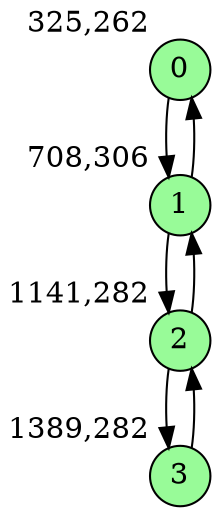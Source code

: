 digraph G {
graph [bgcolor=white]
node [shape=circle, style = filled, fillcolor=white,fixedsize=true, width=0.4, height=0.3 ]
0[xlabel="325,262", pos = "0,0.6875!", fillcolor=palegreen ];
1[xlabel="708,306", pos = "5.98438,0!", fillcolor=palegreen ];
2[xlabel="1141,282", pos = "12.75,0.375!", fillcolor=palegreen ];
3[xlabel="1389,282", pos = "16.625,0.375!", fillcolor=palegreen ];
0->1 ;
1->0 ;
1->2 ;
2->1 ;
2->3 ;
3->2 ;
}

